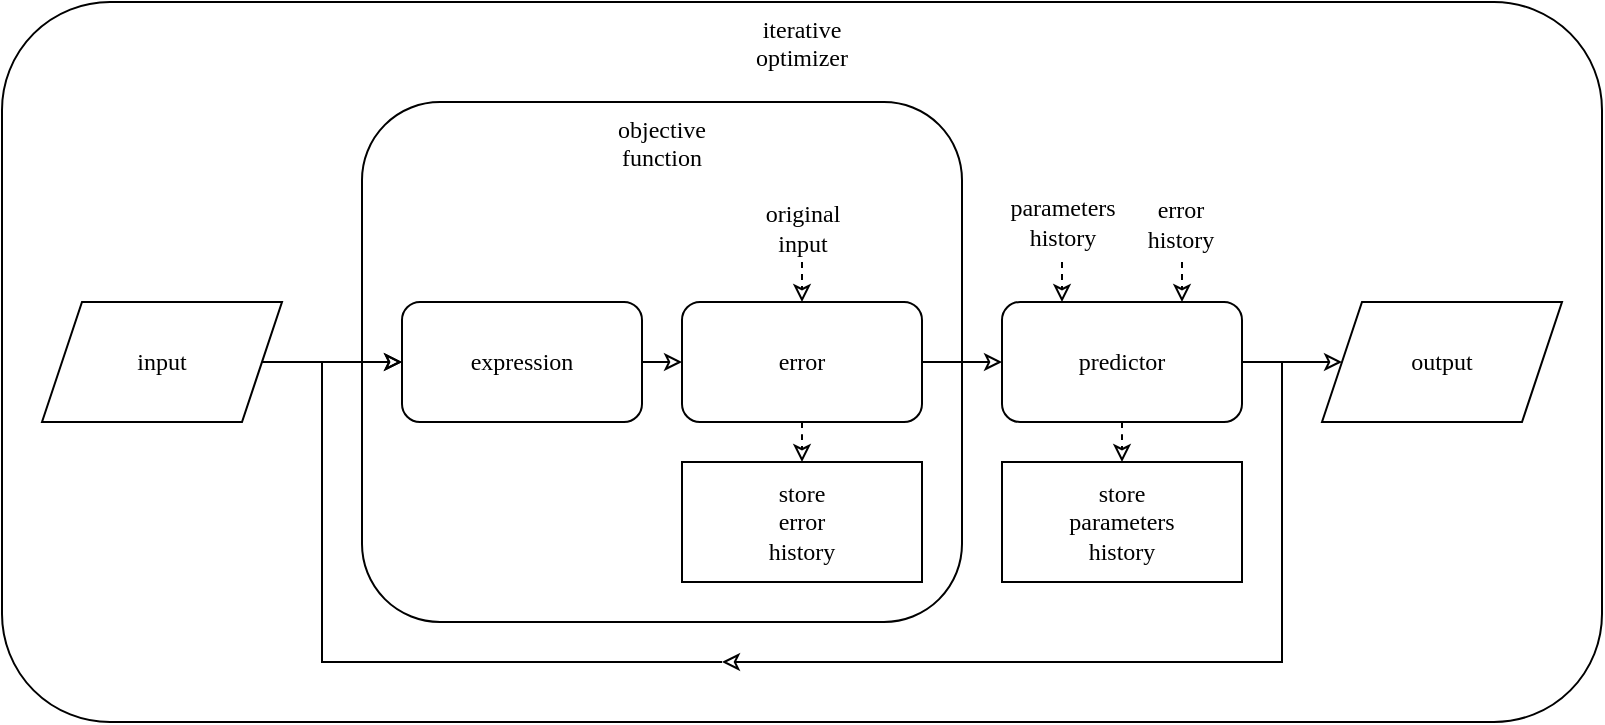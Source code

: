 <mxfile version="26.2.9">
  <diagram id="C5RBs43oDa-KdzZeNtuy" name="Page-1">
    <mxGraphModel dx="788" dy="468" grid="0" gridSize="10" guides="1" tooltips="1" connect="1" arrows="1" fold="1" page="0" pageScale="1" pageWidth="1169" pageHeight="827" background="light-dark(#ffffff, #000000)" math="0" shadow="0">
      <root>
        <mxCell id="WIyWlLk6GJQsqaUBKTNV-0" />
        <mxCell id="WIyWlLk6GJQsqaUBKTNV-1" parent="WIyWlLk6GJQsqaUBKTNV-0" />
        <mxCell id="9KjRxKA_sjbT-Qz8N9MY-45" value="&lt;div&gt;iterative&lt;/div&gt;&lt;div&gt;optimizer&lt;/div&gt;" style="rounded=1;whiteSpace=wrap;html=1;fontFamily=Jetbrains Mono;fillColor=none;verticalAlign=top;align=center;labelPosition=center;verticalLabelPosition=middle;spacing=2;spacingLeft=0;spacingTop=0;fontSize=12;fontColor=light-dark(#000000,#FFFFFF);fillOpacity=0;" parent="WIyWlLk6GJQsqaUBKTNV-1" vertex="1">
          <mxGeometry x="160" y="310" width="800" height="360" as="geometry" />
        </mxCell>
        <mxCell id="9KjRxKA_sjbT-Qz8N9MY-37" value="&lt;div&gt;objective&lt;/div&gt;&lt;div&gt;function&lt;/div&gt;" style="rounded=1;whiteSpace=wrap;html=1;fontFamily=Jetbrains Mono;fillColor=none;verticalAlign=top;fontSize=12;fontColor=light-dark(#000000,#FFFFFF);fillOpacity=0;" parent="WIyWlLk6GJQsqaUBKTNV-1" vertex="1">
          <mxGeometry x="340" y="360" width="300" height="260" as="geometry" />
        </mxCell>
        <mxCell id="9KjRxKA_sjbT-Qz8N9MY-18" style="edgeStyle=orthogonalEdgeStyle;rounded=1;orthogonalLoop=1;jettySize=auto;html=1;exitX=0.5;exitY=1;exitDx=0;exitDy=0;fontFamily=Jetbrains Mono;fontSize=12;fontColor=light-dark(#000000,#FFFFFF);fillOpacity=0;" parent="WIyWlLk6GJQsqaUBKTNV-1" edge="1">
          <mxGeometry relative="1" as="geometry">
            <mxPoint x="386.0" y="630" as="sourcePoint" />
            <mxPoint x="386.0" y="630" as="targetPoint" />
          </mxGeometry>
        </mxCell>
        <mxCell id="9KjRxKA_sjbT-Qz8N9MY-39" value="" style="edgeStyle=orthogonalEdgeStyle;rounded=1;orthogonalLoop=1;jettySize=auto;html=1;fontFamily=Jetbrains Mono;dashed=1;fontSize=12;fontColor=light-dark(#000000,#FFFFFF);fillOpacity=0;" parent="WIyWlLk6GJQsqaUBKTNV-1" source="9KjRxKA_sjbT-Qz8N9MY-26" target="9KjRxKA_sjbT-Qz8N9MY-35" edge="1">
          <mxGeometry relative="1" as="geometry">
            <Array as="points">
              <mxPoint x="720" y="530" />
              <mxPoint x="720" y="530" />
            </Array>
          </mxGeometry>
        </mxCell>
        <mxCell id="9KjRxKA_sjbT-Qz8N9MY-94" value="" style="edgeStyle=orthogonalEdgeStyle;rounded=0;orthogonalLoop=1;jettySize=auto;html=1;fontSize=12;fontColor=light-dark(#000000,#FFFFFF);fillOpacity=0;fontFamily=Jetbrains Mono;" parent="WIyWlLk6GJQsqaUBKTNV-1" source="9KjRxKA_sjbT-Qz8N9MY-26" target="9KjRxKA_sjbT-Qz8N9MY-92" edge="1">
          <mxGeometry relative="1" as="geometry" />
        </mxCell>
        <mxCell id="9KjRxKA_sjbT-Qz8N9MY-26" value="&lt;div&gt;predictor&lt;/div&gt;" style="rounded=1;whiteSpace=wrap;html=1;fontFamily=Jetbrains Mono;fontSize=12;fontColor=light-dark(#000000,#FFFFFF);fillOpacity=0;" parent="WIyWlLk6GJQsqaUBKTNV-1" vertex="1">
          <mxGeometry x="660" y="460" width="120" height="60" as="geometry" />
        </mxCell>
        <mxCell id="9KjRxKA_sjbT-Qz8N9MY-31" value="" style="edgeStyle=orthogonalEdgeStyle;rounded=1;orthogonalLoop=1;jettySize=auto;html=1;fontFamily=Jetbrains Mono;entryX=0;entryY=0.5;entryDx=0;entryDy=0;fontSize=12;fontColor=light-dark(#000000,#FFFFFF);fillOpacity=0;" parent="WIyWlLk6GJQsqaUBKTNV-1" source="9KjRxKA_sjbT-Qz8N9MY-27" target="9KjRxKA_sjbT-Qz8N9MY-30" edge="1">
          <mxGeometry relative="1" as="geometry">
            <mxPoint x="780" y="490" as="targetPoint" />
            <Array as="points">
              <mxPoint x="490" y="490" />
              <mxPoint x="490" y="490" />
            </Array>
          </mxGeometry>
        </mxCell>
        <mxCell id="9KjRxKA_sjbT-Qz8N9MY-27" value="expression" style="rounded=1;whiteSpace=wrap;html=1;fontFamily=Jetbrains Mono;fontSize=12;fontColor=light-dark(#000000,#FFFFFF);fillOpacity=0;" parent="WIyWlLk6GJQsqaUBKTNV-1" vertex="1">
          <mxGeometry x="360" y="460" width="120" height="60" as="geometry" />
        </mxCell>
        <mxCell id="9KjRxKA_sjbT-Qz8N9MY-40" value="" style="edgeStyle=orthogonalEdgeStyle;rounded=1;orthogonalLoop=1;jettySize=auto;html=1;fontFamily=Jetbrains Mono;dashed=1;fontSize=12;fontColor=light-dark(#000000,#FFFFFF);fillOpacity=0;" parent="WIyWlLk6GJQsqaUBKTNV-1" source="9KjRxKA_sjbT-Qz8N9MY-30" target="9KjRxKA_sjbT-Qz8N9MY-36" edge="1">
          <mxGeometry relative="1" as="geometry">
            <Array as="points">
              <mxPoint x="560" y="530" />
              <mxPoint x="560" y="530" />
            </Array>
          </mxGeometry>
        </mxCell>
        <mxCell id="9KjRxKA_sjbT-Qz8N9MY-81" value="" style="edgeStyle=orthogonalEdgeStyle;rounded=0;orthogonalLoop=1;jettySize=auto;html=1;fontSize=12;fontColor=light-dark(#000000,#FFFFFF);fillOpacity=0;fontFamily=Jetbrains Mono;" parent="WIyWlLk6GJQsqaUBKTNV-1" source="9KjRxKA_sjbT-Qz8N9MY-30" target="9KjRxKA_sjbT-Qz8N9MY-26" edge="1">
          <mxGeometry relative="1" as="geometry" />
        </mxCell>
        <mxCell id="9KjRxKA_sjbT-Qz8N9MY-30" value="error" style="rounded=1;whiteSpace=wrap;html=1;fontFamily=Jetbrains Mono;fontSize=12;fontColor=light-dark(#000000,#FFFFFF);fillOpacity=0;" parent="WIyWlLk6GJQsqaUBKTNV-1" vertex="1">
          <mxGeometry x="500" y="460" width="120" height="60" as="geometry" />
        </mxCell>
        <mxCell id="9KjRxKA_sjbT-Qz8N9MY-35" value="&lt;div&gt;store&lt;/div&gt;&lt;div&gt;parameters&lt;/div&gt;&lt;div&gt;history&lt;/div&gt;" style="rounded=0;whiteSpace=wrap;html=1;fontFamily=Jetbrains Mono;fontSize=12;fontColor=light-dark(#000000,#FFFFFF);fillOpacity=0;" parent="WIyWlLk6GJQsqaUBKTNV-1" vertex="1">
          <mxGeometry x="660" y="540" width="120" height="60" as="geometry" />
        </mxCell>
        <mxCell id="9KjRxKA_sjbT-Qz8N9MY-36" value="&lt;div&gt;store&lt;/div&gt;&lt;div&gt;error&lt;/div&gt;&lt;div&gt;history&lt;/div&gt;" style="rounded=0;whiteSpace=wrap;html=1;fontFamily=Jetbrains Mono;fontSize=12;fontColor=light-dark(#000000,#FFFFFF);fillOpacity=0;" parent="WIyWlLk6GJQsqaUBKTNV-1" vertex="1">
          <mxGeometry x="500" y="540" width="120" height="60" as="geometry" />
        </mxCell>
        <mxCell id="9KjRxKA_sjbT-Qz8N9MY-38" value="original&lt;br&gt;input" style="endArrow=classic;rounded=1;verticalAlign=bottom;align=center;html=1;fontFamily=Jetbrains Mono;entryX=0.5;entryY=0;entryDx=0;entryDy=0;dashed=1;fontSize=12;fontColor=light-dark(#000000,#FFFFFF);fillOpacity=0;" parent="WIyWlLk6GJQsqaUBKTNV-1" target="9KjRxKA_sjbT-Qz8N9MY-30" edge="1">
          <mxGeometry x="-1" width="50" height="50" relative="1" as="geometry">
            <mxPoint x="560" y="440" as="sourcePoint" />
            <mxPoint x="660" y="530" as="targetPoint" />
            <mxPoint as="offset" />
          </mxGeometry>
        </mxCell>
        <mxCell id="9KjRxKA_sjbT-Qz8N9MY-41" value="parameters&lt;div&gt;history&lt;/div&gt;" style="endArrow=classic;html=1;rounded=1;entryX=0.25;entryY=0;entryDx=0;entryDy=0;fontFamily=Jetbrains Mono;dashed=1;fontSize=12;fontColor=light-dark(#000000,#FFFFFF);fillOpacity=0;" parent="WIyWlLk6GJQsqaUBKTNV-1" target="9KjRxKA_sjbT-Qz8N9MY-26" edge="1">
          <mxGeometry x="-1" y="-20" width="50" height="50" relative="1" as="geometry">
            <mxPoint x="690" y="440" as="sourcePoint" />
            <mxPoint x="830" y="500" as="targetPoint" />
            <mxPoint x="20" y="-20" as="offset" />
          </mxGeometry>
        </mxCell>
        <mxCell id="9KjRxKA_sjbT-Qz8N9MY-42" value="" style="endArrow=classic;html=1;rounded=1;entryX=0.75;entryY=0;entryDx=0;entryDy=0;fontFamily=Jetbrains Mono;dashed=1;fontSize=12;fontColor=light-dark(#000000,#FFFFFF);fillOpacity=0;" parent="WIyWlLk6GJQsqaUBKTNV-1" target="9KjRxKA_sjbT-Qz8N9MY-26" edge="1">
          <mxGeometry width="50" height="50" relative="1" as="geometry">
            <mxPoint x="750" y="440" as="sourcePoint" />
            <mxPoint x="830" y="500" as="targetPoint" />
          </mxGeometry>
        </mxCell>
        <mxCell id="9KjRxKA_sjbT-Qz8N9MY-43" value="&lt;div&gt;error&lt;/div&gt;&lt;div&gt;history&lt;/div&gt;" style="edgeLabel;html=1;align=center;verticalAlign=middle;resizable=0;points=[];fontFamily=Jetbrains Mono;rounded=1;fontSize=12;fontColor=light-dark(#000000,#FFFFFF);fillOpacity=0;" parent="9KjRxKA_sjbT-Qz8N9MY-42" vertex="1" connectable="0">
          <mxGeometry x="-0.472" y="-1" relative="1" as="geometry">
            <mxPoint y="-25" as="offset" />
          </mxGeometry>
        </mxCell>
        <mxCell id="9KjRxKA_sjbT-Qz8N9MY-87" value="" style="endArrow=classic;html=1;rounded=0;fontSize=12;fontColor=light-dark(#000000,#FFFFFF);fillOpacity=0;fontFamily=Jetbrains Mono;" parent="WIyWlLk6GJQsqaUBKTNV-1" edge="1">
          <mxGeometry width="50" height="50" relative="1" as="geometry">
            <mxPoint x="800" y="490" as="sourcePoint" />
            <mxPoint x="520" y="640" as="targetPoint" />
            <Array as="points">
              <mxPoint x="800" y="640" />
            </Array>
          </mxGeometry>
        </mxCell>
        <mxCell id="9KjRxKA_sjbT-Qz8N9MY-88" value="" style="endArrow=classic;html=1;rounded=0;entryX=0;entryY=0.5;entryDx=0;entryDy=0;fontSize=12;fontColor=light-dark(#000000,#FFFFFF);fillOpacity=0;fontFamily=Jetbrains Mono;" parent="WIyWlLk6GJQsqaUBKTNV-1" target="9KjRxKA_sjbT-Qz8N9MY-27" edge="1">
          <mxGeometry width="50" height="50" relative="1" as="geometry">
            <mxPoint x="520" y="640" as="sourcePoint" />
            <mxPoint x="320" y="490" as="targetPoint" />
            <Array as="points">
              <mxPoint x="320" y="640" />
              <mxPoint x="320" y="490" />
            </Array>
          </mxGeometry>
        </mxCell>
        <mxCell id="9KjRxKA_sjbT-Qz8N9MY-93" value="" style="edgeStyle=orthogonalEdgeStyle;rounded=0;orthogonalLoop=1;jettySize=auto;html=1;fontSize=12;fontColor=light-dark(#000000,#FFFFFF);fillOpacity=0;fontFamily=Jetbrains Mono;" parent="WIyWlLk6GJQsqaUBKTNV-1" source="9KjRxKA_sjbT-Qz8N9MY-89" target="9KjRxKA_sjbT-Qz8N9MY-27" edge="1">
          <mxGeometry relative="1" as="geometry" />
        </mxCell>
        <mxCell id="9KjRxKA_sjbT-Qz8N9MY-89" value="input" style="shape=parallelogram;perimeter=parallelogramPerimeter;whiteSpace=wrap;html=1;fixedSize=1;fontSize=12;fontColor=light-dark(#000000,#FFFFFF);fillOpacity=0;fontFamily=Jetbrains Mono;" parent="WIyWlLk6GJQsqaUBKTNV-1" vertex="1">
          <mxGeometry x="180" y="460" width="120" height="60" as="geometry" />
        </mxCell>
        <mxCell id="9KjRxKA_sjbT-Qz8N9MY-92" value="output" style="shape=parallelogram;perimeter=parallelogramPerimeter;whiteSpace=wrap;html=1;fixedSize=1;fontSize=12;fontColor=light-dark(#000000,#FFFFFF);fillOpacity=0;fontFamily=Jetbrains Mono;" parent="WIyWlLk6GJQsqaUBKTNV-1" vertex="1">
          <mxGeometry x="820" y="460" width="120" height="60" as="geometry" />
        </mxCell>
      </root>
    </mxGraphModel>
  </diagram>
</mxfile>

